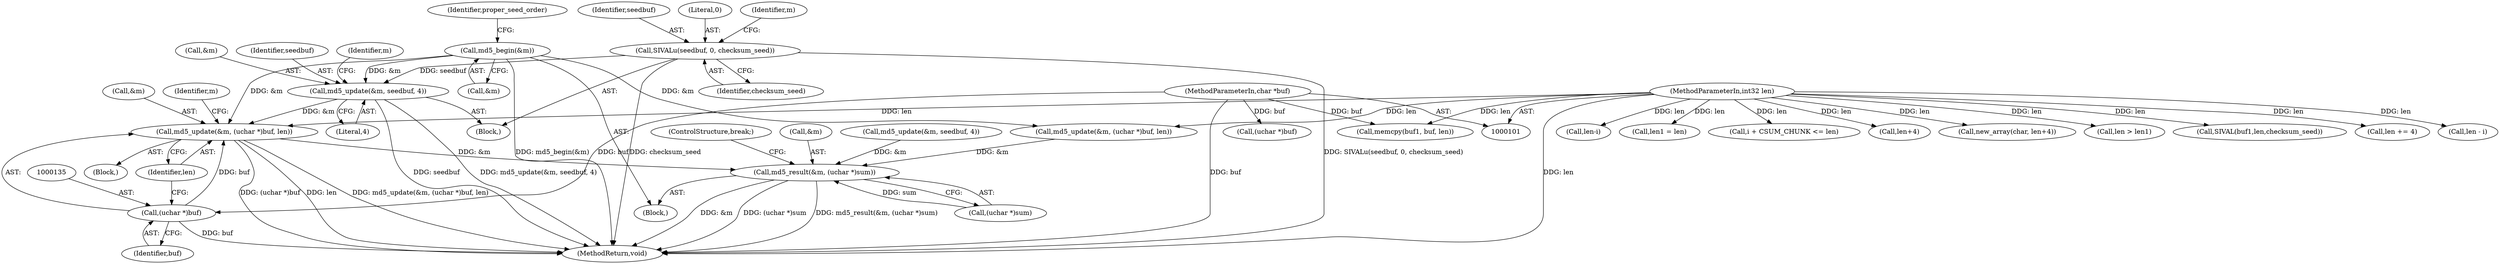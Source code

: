 digraph "0_samba_7b8a4ecd6ff9cdf4e5d3850ebf822f1e989255b3_1@API" {
"1000131" [label="(Call,md5_update(&m, (uchar *)buf, len))"];
"1000113" [label="(Call,md5_begin(&m))"];
"1000126" [label="(Call,md5_update(&m, seedbuf, 4))"];
"1000122" [label="(Call,SIVALu(seedbuf, 0, checksum_seed))"];
"1000134" [label="(Call,(uchar *)buf)"];
"1000102" [label="(MethodParameterIn,char *buf)"];
"1000103" [label="(MethodParameterIn,int32 len)"];
"1000159" [label="(Call,md5_result(&m, (uchar *)sum))"];
"1000161" [label="(Identifier,m)"];
"1000125" [label="(Identifier,checksum_seed)"];
"1000165" [label="(ControlStructure,break;)"];
"1000159" [label="(Call,md5_result(&m, (uchar *)sum))"];
"1000239" [label="(Call,len - i)"];
"1000160" [label="(Call,&m)"];
"1000254" [label="(Call,len-i)"];
"1000137" [label="(Identifier,len)"];
"1000201" [label="(Call,memcpy(buf1, buf, len))"];
"1000193" [label="(Call,len1 = len)"];
"1000219" [label="(Call,i + CSUM_CHUNK <= len)"];
"1000122" [label="(Call,SIVALu(seedbuf, 0, checksum_seed))"];
"1000123" [label="(Identifier,seedbuf)"];
"1000127" [label="(Call,&m)"];
"1000136" [label="(Identifier,buf)"];
"1000114" [label="(Call,&m)"];
"1000154" [label="(Call,md5_update(&m, seedbuf, 4))"];
"1000190" [label="(Call,len+4)"];
"1000129" [label="(Identifier,seedbuf)"];
"1000188" [label="(Call,new_array(char, len+4))"];
"1000103" [label="(MethodParameterIn,int32 len)"];
"1000126" [label="(Call,md5_update(&m, seedbuf, 4))"];
"1000124" [label="(Literal,0)"];
"1000263" [label="(MethodReturn,void)"];
"1000162" [label="(Call,(uchar *)sum)"];
"1000113" [label="(Call,md5_begin(&m))"];
"1000178" [label="(Call,len > len1)"];
"1000117" [label="(Identifier,proper_seed_order)"];
"1000130" [label="(Literal,4)"];
"1000140" [label="(Call,md5_update(&m, (uchar *)buf, len))"];
"1000134" [label="(Call,(uchar *)buf)"];
"1000121" [label="(Block,)"];
"1000132" [label="(Call,&m)"];
"1000143" [label="(Call,(uchar *)buf)"];
"1000208" [label="(Call,SIVAL(buf1,len,checksum_seed))"];
"1000133" [label="(Identifier,m)"];
"1000128" [label="(Identifier,m)"];
"1000102" [label="(MethodParameterIn,char *buf)"];
"1000111" [label="(Block,)"];
"1000118" [label="(Block,)"];
"1000131" [label="(Call,md5_update(&m, (uchar *)buf, len))"];
"1000212" [label="(Call,len += 4)"];
"1000131" -> "1000118"  [label="AST: "];
"1000131" -> "1000137"  [label="CFG: "];
"1000132" -> "1000131"  [label="AST: "];
"1000134" -> "1000131"  [label="AST: "];
"1000137" -> "1000131"  [label="AST: "];
"1000161" -> "1000131"  [label="CFG: "];
"1000131" -> "1000263"  [label="DDG: (uchar *)buf"];
"1000131" -> "1000263"  [label="DDG: len"];
"1000131" -> "1000263"  [label="DDG: md5_update(&m, (uchar *)buf, len)"];
"1000113" -> "1000131"  [label="DDG: &m"];
"1000126" -> "1000131"  [label="DDG: &m"];
"1000134" -> "1000131"  [label="DDG: buf"];
"1000103" -> "1000131"  [label="DDG: len"];
"1000131" -> "1000159"  [label="DDG: &m"];
"1000113" -> "1000111"  [label="AST: "];
"1000113" -> "1000114"  [label="CFG: "];
"1000114" -> "1000113"  [label="AST: "];
"1000117" -> "1000113"  [label="CFG: "];
"1000113" -> "1000263"  [label="DDG: md5_begin(&m)"];
"1000113" -> "1000126"  [label="DDG: &m"];
"1000113" -> "1000140"  [label="DDG: &m"];
"1000126" -> "1000121"  [label="AST: "];
"1000126" -> "1000130"  [label="CFG: "];
"1000127" -> "1000126"  [label="AST: "];
"1000129" -> "1000126"  [label="AST: "];
"1000130" -> "1000126"  [label="AST: "];
"1000133" -> "1000126"  [label="CFG: "];
"1000126" -> "1000263"  [label="DDG: md5_update(&m, seedbuf, 4)"];
"1000126" -> "1000263"  [label="DDG: seedbuf"];
"1000122" -> "1000126"  [label="DDG: seedbuf"];
"1000122" -> "1000121"  [label="AST: "];
"1000122" -> "1000125"  [label="CFG: "];
"1000123" -> "1000122"  [label="AST: "];
"1000124" -> "1000122"  [label="AST: "];
"1000125" -> "1000122"  [label="AST: "];
"1000128" -> "1000122"  [label="CFG: "];
"1000122" -> "1000263"  [label="DDG: checksum_seed"];
"1000122" -> "1000263"  [label="DDG: SIVALu(seedbuf, 0, checksum_seed)"];
"1000134" -> "1000136"  [label="CFG: "];
"1000135" -> "1000134"  [label="AST: "];
"1000136" -> "1000134"  [label="AST: "];
"1000137" -> "1000134"  [label="CFG: "];
"1000134" -> "1000263"  [label="DDG: buf"];
"1000102" -> "1000134"  [label="DDG: buf"];
"1000102" -> "1000101"  [label="AST: "];
"1000102" -> "1000263"  [label="DDG: buf"];
"1000102" -> "1000143"  [label="DDG: buf"];
"1000102" -> "1000201"  [label="DDG: buf"];
"1000103" -> "1000101"  [label="AST: "];
"1000103" -> "1000263"  [label="DDG: len"];
"1000103" -> "1000140"  [label="DDG: len"];
"1000103" -> "1000178"  [label="DDG: len"];
"1000103" -> "1000188"  [label="DDG: len"];
"1000103" -> "1000190"  [label="DDG: len"];
"1000103" -> "1000193"  [label="DDG: len"];
"1000103" -> "1000201"  [label="DDG: len"];
"1000103" -> "1000208"  [label="DDG: len"];
"1000103" -> "1000212"  [label="DDG: len"];
"1000103" -> "1000219"  [label="DDG: len"];
"1000103" -> "1000239"  [label="DDG: len"];
"1000103" -> "1000254"  [label="DDG: len"];
"1000159" -> "1000111"  [label="AST: "];
"1000159" -> "1000162"  [label="CFG: "];
"1000160" -> "1000159"  [label="AST: "];
"1000162" -> "1000159"  [label="AST: "];
"1000165" -> "1000159"  [label="CFG: "];
"1000159" -> "1000263"  [label="DDG: md5_result(&m, (uchar *)sum)"];
"1000159" -> "1000263"  [label="DDG: &m"];
"1000159" -> "1000263"  [label="DDG: (uchar *)sum"];
"1000154" -> "1000159"  [label="DDG: &m"];
"1000140" -> "1000159"  [label="DDG: &m"];
"1000162" -> "1000159"  [label="DDG: sum"];
}
